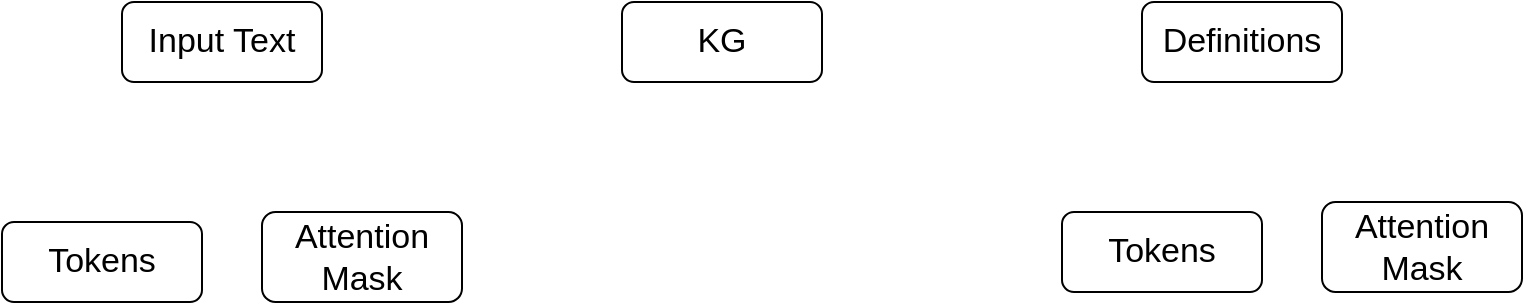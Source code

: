 <mxfile version="20.8.23"><diagram name="Page-1" id="1DY-l_jWhGFA4Pq2Hy0c"><mxGraphModel dx="1026" dy="628" grid="1" gridSize="10" guides="1" tooltips="1" connect="1" arrows="1" fold="1" page="1" pageScale="1" pageWidth="827" pageHeight="1169" math="0" shadow="0"><root><mxCell id="0"/><mxCell id="1" parent="0"/><mxCell id="Ks726MJudpRO9FRNuCwp-1" value="&lt;font style=&quot;font-size: 17px;&quot;&gt;Input Text&lt;/font&gt;" style="rounded=1;whiteSpace=wrap;html=1;" vertex="1" parent="1"><mxGeometry x="90" y="40" width="100" height="40" as="geometry"/></mxCell><mxCell id="Ks726MJudpRO9FRNuCwp-2" value="&lt;font style=&quot;font-size: 17px;&quot;&gt;KG&lt;/font&gt;" style="rounded=1;whiteSpace=wrap;html=1;" vertex="1" parent="1"><mxGeometry x="340" y="40" width="100" height="40" as="geometry"/></mxCell><mxCell id="Ks726MJudpRO9FRNuCwp-3" value="&lt;font style=&quot;font-size: 17px;&quot;&gt;Definitions&lt;/font&gt;" style="rounded=1;whiteSpace=wrap;html=1;" vertex="1" parent="1"><mxGeometry x="600" y="40" width="100" height="40" as="geometry"/></mxCell><mxCell id="Ks726MJudpRO9FRNuCwp-4" value="&lt;font style=&quot;font-size: 17px;&quot;&gt;Tokens&lt;/font&gt;" style="rounded=1;whiteSpace=wrap;html=1;" vertex="1" parent="1"><mxGeometry x="30" y="150" width="100" height="40" as="geometry"/></mxCell><mxCell id="Ks726MJudpRO9FRNuCwp-5" value="&lt;font style=&quot;font-size: 17px;&quot;&gt;Attention Mask&lt;br&gt;&lt;/font&gt;" style="rounded=1;whiteSpace=wrap;html=1;" vertex="1" parent="1"><mxGeometry x="160" y="145" width="100" height="45" as="geometry"/></mxCell><mxCell id="Ks726MJudpRO9FRNuCwp-8" value="&lt;font style=&quot;font-size: 17px;&quot;&gt;Tokens&lt;/font&gt;" style="rounded=1;whiteSpace=wrap;html=1;" vertex="1" parent="1"><mxGeometry x="560" y="145" width="100" height="40" as="geometry"/></mxCell><mxCell id="Ks726MJudpRO9FRNuCwp-9" value="&lt;font style=&quot;font-size: 17px;&quot;&gt;Attention Mask&lt;br&gt;&lt;/font&gt;" style="rounded=1;whiteSpace=wrap;html=1;" vertex="1" parent="1"><mxGeometry x="690" y="140" width="100" height="45" as="geometry"/></mxCell></root></mxGraphModel></diagram></mxfile>